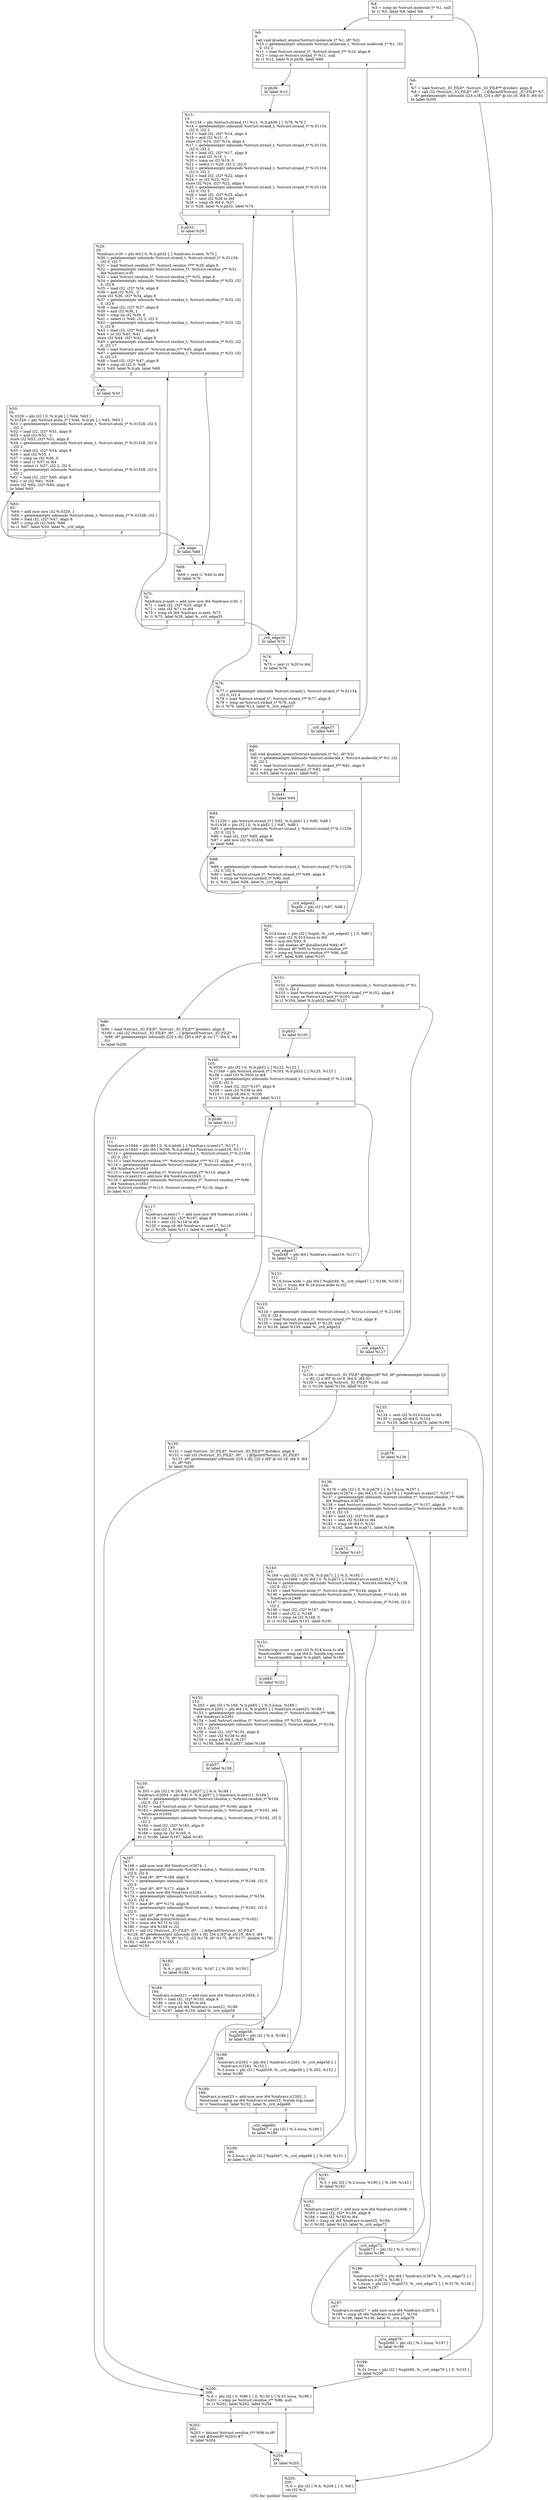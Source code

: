 digraph "CFG for 'putdist' function" {
	label="CFG for 'putdist' function";

	Node0x14fb5b0 [shape=record,label="{%4:\l  %5 = icmp ne %struct.molecule_t* %1, null\l  br i1 %5, label %9, label %6\l|{<s0>T|<s1>F}}"];
	Node0x14fb5b0:s0 -> Node0x14fb6c0;
	Node0x14fb5b0:s1 -> Node0x14fb710;
	Node0x14fb710 [shape=record,label="{%6:\l6:                                                \l  %7 = load %struct._IO_FILE*, %struct._IO_FILE** @stderr, align 8\l  %8 = call i32 (%struct._IO_FILE*, i8*, ...) @fprintf(%struct._IO_FILE* %7,\l... i8* getelementptr inbounds ([24 x i8], [24 x i8]* @.str.16, i64 0, i64 0))\l  br label %205\l}"];
	Node0x14fb710 -> Node0x14fb600;
	Node0x14fb6c0 [shape=record,label="{%9:\l9:                                                \l  call void @select_atoms(%struct.molecule_t* %1, i8* %2)\l  %10 = getelementptr inbounds %struct.molecule_t, %struct.molecule_t* %1, i32\l... 0, i32 2\l  %11 = load %struct.strand_t*, %struct.strand_t** %10, align 8\l  %12 = icmp ne %struct.strand_t* %11, null\l  br i1 %12, label %.lr.ph36, label %80\l|{<s0>T|<s1>F}}"];
	Node0x14fb6c0:s0 -> Node0x14fd6a0;
	Node0x14fb6c0:s1 -> Node0x14fd860;
	Node0x14fd6a0 [shape=record,label="{.lr.ph36:                                         \l  br label %13\l}"];
	Node0x14fd6a0 -> Node0x14fd940;
	Node0x14fd940 [shape=record,label="{%13:\l13:                                               \l  %.01134 = phi %struct.strand_t* [ %11, %.lr.ph36 ], [ %78, %76 ]\l  %14 = getelementptr inbounds %struct.strand_t, %struct.strand_t* %.01134,\l... i32 0, i32 2\l  %15 = load i32, i32* %14, align 4\l  %16 = and i32 %15, -3\l  store i32 %16, i32* %14, align 4\l  %17 = getelementptr inbounds %struct.strand_t, %struct.strand_t* %.01134,\l... i32 0, i32 2\l  %18 = load i32, i32* %17, align 4\l  %19 = and i32 %18, 1\l  %20 = icmp ne i32 %19, 0\l  %21 = select i1 %20, i32 2, i32 0\l  %22 = getelementptr inbounds %struct.strand_t, %struct.strand_t* %.01134,\l... i32 0, i32 2\l  %23 = load i32, i32* %22, align 4\l  %24 = or i32 %23, %21\l  store i32 %24, i32* %22, align 4\l  %25 = getelementptr inbounds %struct.strand_t, %struct.strand_t* %.01134,\l... i32 0, i32 5\l  %26 = load i32, i32* %25, align 8\l  %27 = sext i32 %26 to i64\l  %28 = icmp slt i64 0, %27\l  br i1 %28, label %.lr.ph32, label %74\l|{<s0>T|<s1>F}}"];
	Node0x14fd940:s0 -> Node0x14fe270;
	Node0x14fd940:s1 -> Node0x14fe350;
	Node0x14fe270 [shape=record,label="{.lr.ph32:                                         \l  br label %29\l}"];
	Node0x14fe270 -> Node0x14fe430;
	Node0x14fe430 [shape=record,label="{%29:\l29:                                               \l  %indvars.iv30 = phi i64 [ 0, %.lr.ph32 ], [ %indvars.iv.next, %70 ]\l  %30 = getelementptr inbounds %struct.strand_t, %struct.strand_t* %.01134,\l... i32 0, i32 7\l  %31 = load %struct.residue_t**, %struct.residue_t*** %30, align 8\l  %32 = getelementptr inbounds %struct.residue_t*, %struct.residue_t** %31,\l... i64 %indvars.iv30\l  %33 = load %struct.residue_t*, %struct.residue_t** %32, align 8\l  %34 = getelementptr inbounds %struct.residue_t, %struct.residue_t* %33, i32\l... 0, i32 6\l  %35 = load i32, i32* %34, align 8\l  %36 = and i32 %35, -3\l  store i32 %36, i32* %34, align 8\l  %37 = getelementptr inbounds %struct.residue_t, %struct.residue_t* %33, i32\l... 0, i32 6\l  %38 = load i32, i32* %37, align 8\l  %39 = and i32 %38, 1\l  %40 = icmp ne i32 %39, 0\l  %41 = select i1 %40, i32 2, i32 0\l  %42 = getelementptr inbounds %struct.residue_t, %struct.residue_t* %33, i32\l... 0, i32 6\l  %43 = load i32, i32* %42, align 8\l  %44 = or i32 %43, %41\l  store i32 %44, i32* %42, align 8\l  %45 = getelementptr inbounds %struct.residue_t, %struct.residue_t* %33, i32\l... 0, i32 17\l  %46 = load %struct.atom_t*, %struct.atom_t** %45, align 8\l  %47 = getelementptr inbounds %struct.residue_t, %struct.residue_t* %33, i32\l... 0, i32 15\l  %48 = load i32, i32* %47, align 8\l  %49 = icmp slt i32 0, %48\l  br i1 %49, label %.lr.ph, label %68\l|{<s0>T|<s1>F}}"];
	Node0x14fe430:s0 -> Node0x14ff100;
	Node0x14fe430:s1 -> Node0x14ff1b0;
	Node0x14ff100 [shape=record,label="{.lr.ph:                                           \l  br label %50\l}"];
	Node0x14ff100 -> Node0x14ff290;
	Node0x14ff290 [shape=record,label="{%50:\l50:                                               \l  %.0329 = phi i32 [ 0, %.lr.ph ], [ %64, %63 ]\l  %.01528 = phi %struct.atom_t* [ %46, %.lr.ph ], [ %65, %63 ]\l  %51 = getelementptr inbounds %struct.atom_t, %struct.atom_t* %.01528, i32 0,\l... i32 2\l  %52 = load i32, i32* %51, align 8\l  %53 = and i32 %52, -3\l  store i32 %53, i32* %51, align 8\l  %54 = getelementptr inbounds %struct.atom_t, %struct.atom_t* %.01528, i32 0,\l... i32 2\l  %55 = load i32, i32* %54, align 8\l  %56 = and i32 %55, 1\l  %57 = icmp ne i32 %56, 0\l  %58 = zext i1 %57 to i64\l  %59 = select i1 %57, i32 2, i32 0\l  %60 = getelementptr inbounds %struct.atom_t, %struct.atom_t* %.01528, i32 0,\l... i32 2\l  %61 = load i32, i32* %60, align 8\l  %62 = or i32 %61, %59\l  store i32 %62, i32* %60, align 8\l  br label %63\l}"];
	Node0x14ff290 -> Node0x14ff310;
	Node0x14ff310 [shape=record,label="{%63:\l63:                                               \l  %64 = add nuw nsw i32 %.0329, 1\l  %65 = getelementptr inbounds %struct.atom_t, %struct.atom_t* %.01528, i32 1\l  %66 = load i32, i32* %47, align 8\l  %67 = icmp slt i32 %64, %66\l  br i1 %67, label %50, label %._crit_edge\l|{<s0>T|<s1>F}}"];
	Node0x14ff310:s0 -> Node0x14ff290;
	Node0x14ff310:s1 -> Node0x14ffde0;
	Node0x14ffde0 [shape=record,label="{._crit_edge:                                      \l  br label %68\l}"];
	Node0x14ffde0 -> Node0x14ff1b0;
	Node0x14ff1b0 [shape=record,label="{%68:\l68:                                               \l  %69 = zext i1 %40 to i64\l  br label %70\l}"];
	Node0x14ff1b0 -> Node0x14fe540;
	Node0x14fe540 [shape=record,label="{%70:\l70:                                               \l  %indvars.iv.next = add nuw nsw i64 %indvars.iv30, 1\l  %71 = load i32, i32* %25, align 8\l  %72 = sext i32 %71 to i64\l  %73 = icmp slt i64 %indvars.iv.next, %72\l  br i1 %73, label %29, label %._crit_edge33\l|{<s0>T|<s1>F}}"];
	Node0x14fe540:s0 -> Node0x14fe430;
	Node0x14fe540:s1 -> Node0x1500120;
	Node0x1500120 [shape=record,label="{._crit_edge33:                                    \l  br label %74\l}"];
	Node0x1500120 -> Node0x14fe350;
	Node0x14fe350 [shape=record,label="{%74:\l74:                                               \l  %75 = zext i1 %20 to i64\l  br label %76\l}"];
	Node0x14fe350 -> Node0x14fd9c0;
	Node0x14fd9c0 [shape=record,label="{%76:\l76:                                               \l  %77 = getelementptr inbounds %struct.strand_t, %struct.strand_t* %.01134,\l... i32 0, i32 4\l  %78 = load %struct.strand_t*, %struct.strand_t** %77, align 8\l  %79 = icmp ne %struct.strand_t* %78, null\l  br i1 %79, label %13, label %._crit_edge37\l|{<s0>T|<s1>F}}"];
	Node0x14fd9c0:s0 -> Node0x14fd940;
	Node0x14fd9c0:s1 -> Node0x1500490;
	Node0x1500490 [shape=record,label="{._crit_edge37:                                    \l  br label %80\l}"];
	Node0x1500490 -> Node0x14fd860;
	Node0x14fd860 [shape=record,label="{%80:\l80:                                               \l  call void @select_atoms(%struct.molecule_t* %1, i8* %3)\l  %81 = getelementptr inbounds %struct.molecule_t, %struct.molecule_t* %1, i32\l... 0, i32 2\l  %82 = load %struct.strand_t*, %struct.strand_t** %81, align 8\l  %83 = icmp ne %struct.strand_t* %82, null\l  br i1 %83, label %.lr.ph41, label %92\l|{<s0>T|<s1>F}}"];
	Node0x14fd860:s0 -> Node0x1500870;
	Node0x14fd860:s1 -> Node0x1500920;
	Node0x1500870 [shape=record,label="{.lr.ph41:                                         \l  br label %84\l}"];
	Node0x1500870 -> Node0x1500a00;
	Node0x1500a00 [shape=record,label="{%84:\l84:                                               \l  %.11239 = phi %struct.strand_t* [ %82, %.lr.ph41 ], [ %90, %88 ]\l  %.01438 = phi i32 [ 0, %.lr.ph41 ], [ %87, %88 ]\l  %85 = getelementptr inbounds %struct.strand_t, %struct.strand_t* %.11239,\l... i32 0, i32 5\l  %86 = load i32, i32* %85, align 8\l  %87 = add nsw i32 %.01438, %86\l  br label %88\l}"];
	Node0x1500a00 -> Node0x1500a80;
	Node0x1500a80 [shape=record,label="{%88:\l88:                                               \l  %89 = getelementptr inbounds %struct.strand_t, %struct.strand_t* %.11239,\l... i32 0, i32 4\l  %90 = load %struct.strand_t*, %struct.strand_t** %89, align 8\l  %91 = icmp ne %struct.strand_t* %90, null\l  br i1 %91, label %84, label %._crit_edge42\l|{<s0>T|<s1>F}}"];
	Node0x1500a80:s0 -> Node0x1500a00;
	Node0x1500a80:s1 -> Node0x1501050;
	Node0x1501050 [shape=record,label="{._crit_edge42:                                    \l  %split = phi i32 [ %87, %88 ]\l  br label %92\l}"];
	Node0x1501050 -> Node0x1500920;
	Node0x1500920 [shape=record,label="{%92:\l92:                                               \l  %.014.lcssa = phi i32 [ %split, %._crit_edge42 ], [ 0, %80 ]\l  %93 = sext i32 %.014.lcssa to i64\l  %94 = mul i64 %93, 8\l  %95 = call noalias i8* @malloc(i64 %94) #7\l  %96 = bitcast i8* %95 to %struct.residue_t**\l  %97 = icmp eq %struct.residue_t** %96, null\l  br i1 %97, label %98, label %101\l|{<s0>T|<s1>F}}"];
	Node0x1500920:s0 -> Node0x1501580;
	Node0x1500920:s1 -> Node0x15015d0;
	Node0x1501580 [shape=record,label="{%98:\l98:                                               \l  %99 = load %struct._IO_FILE*, %struct._IO_FILE** @stderr, align 8\l  %100 = call i32 (%struct._IO_FILE*, i8*, ...) @fprintf(%struct._IO_FILE*\l... %99, i8* getelementptr inbounds ([20 x i8], [20 x i8]* @.str.17, i64 0, i64\l... 0))\l  br label %200\l}"];
	Node0x1501580 -> Node0x1501880;
	Node0x15015d0 [shape=record,label="{%101:\l101:                                              \l  %102 = getelementptr inbounds %struct.molecule_t, %struct.molecule_t* %1,\l... i32 0, i32 2\l  %103 = load %struct.strand_t*, %struct.strand_t** %102, align 8\l  %104 = icmp ne %struct.strand_t* %103, null\l  br i1 %104, label %.lr.ph52, label %127\l|{<s0>T|<s1>F}}"];
	Node0x15015d0:s0 -> Node0x1501aa0;
	Node0x15015d0:s1 -> Node0x1501b80;
	Node0x1501aa0 [shape=record,label="{.lr.ph52:                                         \l  br label %105\l}"];
	Node0x1501aa0 -> Node0x1501c60;
	Node0x1501c60 [shape=record,label="{%105:\l105:                                              \l  %.0550 = phi i32 [ 0, %.lr.ph52 ], [ %122, %123 ]\l  %.21349 = phi %struct.strand_t* [ %103, %.lr.ph52 ], [ %125, %123 ]\l  %106 = sext i32 %.0550 to i64\l  %107 = getelementptr inbounds %struct.strand_t, %struct.strand_t* %.21349,\l... i32 0, i32 5\l  %108 = load i32, i32* %107, align 8\l  %109 = sext i32 %108 to i64\l  %110 = icmp slt i64 0, %109\l  br i1 %110, label %.lr.ph46, label %121\l|{<s0>T|<s1>F}}"];
	Node0x1501c60:s0 -> Node0x15020f0;
	Node0x1501c60:s1 -> Node0x15021d0;
	Node0x15020f0 [shape=record,label="{.lr.ph46:                                         \l  br label %111\l}"];
	Node0x15020f0 -> Node0x15022b0;
	Node0x15022b0 [shape=record,label="{%111:\l111:                                              \l  %indvars.iv1644 = phi i64 [ 0, %.lr.ph46 ], [ %indvars.iv.next17, %117 ]\l  %indvars.iv1843 = phi i64 [ %106, %.lr.ph46 ], [ %indvars.iv.next19, %117 ]\l  %112 = getelementptr inbounds %struct.strand_t, %struct.strand_t* %.21349,\l... i32 0, i32 7\l  %113 = load %struct.residue_t**, %struct.residue_t*** %112, align 8\l  %114 = getelementptr inbounds %struct.residue_t*, %struct.residue_t** %113,\l... i64 %indvars.iv1644\l  %115 = load %struct.residue_t*, %struct.residue_t** %114, align 8\l  %indvars.iv.next19 = add nsw i64 %indvars.iv1843, 1\l  %116 = getelementptr inbounds %struct.residue_t*, %struct.residue_t** %96,\l... i64 %indvars.iv1843\l  store %struct.residue_t* %115, %struct.residue_t** %116, align 8\l  br label %117\l}"];
	Node0x15022b0 -> Node0x1502410;
	Node0x1502410 [shape=record,label="{%117:\l117:                                              \l  %indvars.iv.next17 = add nuw nsw i64 %indvars.iv1644, 1\l  %118 = load i32, i32* %107, align 8\l  %119 = sext i32 %118 to i64\l  %120 = icmp slt i64 %indvars.iv.next17, %119\l  br i1 %120, label %111, label %._crit_edge47\l|{<s0>T|<s1>F}}"];
	Node0x1502410:s0 -> Node0x15022b0;
	Node0x1502410:s1 -> Node0x1500c40;
	Node0x1500c40 [shape=record,label="{._crit_edge47:                                    \l  %split48 = phi i64 [ %indvars.iv.next19, %117 ]\l  br label %121\l}"];
	Node0x1500c40 -> Node0x15021d0;
	Node0x15021d0 [shape=record,label="{%121:\l121:                                              \l  %.16.lcssa.wide = phi i64 [ %split48, %._crit_edge47 ], [ %106, %105 ]\l  %122 = trunc i64 %.16.lcssa.wide to i32\l  br label %123\l}"];
	Node0x15021d0 -> Node0x1501ce0;
	Node0x1501ce0 [shape=record,label="{%123:\l123:                                              \l  %124 = getelementptr inbounds %struct.strand_t, %struct.strand_t* %.21349,\l... i32 0, i32 4\l  %125 = load %struct.strand_t*, %struct.strand_t** %124, align 8\l  %126 = icmp ne %struct.strand_t* %125, null\l  br i1 %126, label %105, label %._crit_edge53\l|{<s0>T|<s1>F}}"];
	Node0x1501ce0:s0 -> Node0x1501c60;
	Node0x1501ce0:s1 -> Node0x1503170;
	Node0x1503170 [shape=record,label="{._crit_edge53:                                    \l  br label %127\l}"];
	Node0x1503170 -> Node0x1501b80;
	Node0x1501b80 [shape=record,label="{%127:\l127:                                              \l  %128 = call %struct._IO_FILE* @fopen(i8* %0, i8* getelementptr inbounds ([2\l... x i8], [2 x i8]* @.str.9, i64 0, i64 0))\l  %129 = icmp eq %struct._IO_FILE* %128, null\l  br i1 %129, label %130, label %133\l|{<s0>T|<s1>F}}"];
	Node0x1501b80:s0 -> Node0x1503c20;
	Node0x1501b80:s1 -> Node0x1503c70;
	Node0x1503c20 [shape=record,label="{%130:\l130:                                              \l  %131 = load %struct._IO_FILE*, %struct._IO_FILE** @stderr, align 8\l  %132 = call i32 (%struct._IO_FILE*, i8*, ...) @fprintf(%struct._IO_FILE*\l... %131, i8* getelementptr inbounds ([25 x i8], [25 x i8]* @.str.18, i64 0, i64\l... 0), i8* %0)\l  br label %200\l}"];
	Node0x1503c20 -> Node0x1501880;
	Node0x1503c70 [shape=record,label="{%133:\l133:                                              \l  %134 = sext i32 %.014.lcssa to i64\l  %135 = icmp slt i64 0, %134\l  br i1 %135, label %.lr.ph78, label %199\l|{<s0>T|<s1>F}}"];
	Node0x1503c70:s0 -> Node0x1504060;
	Node0x1503c70:s1 -> Node0x1504110;
	Node0x1504060 [shape=record,label="{.lr.ph78:                                         \l  br label %136\l}"];
	Node0x1504060 -> Node0x15041f0;
	Node0x15041f0 [shape=record,label="{%136:\l136:                                              \l  %.0176 = phi i32 [ 0, %.lr.ph78 ], [ %.1.lcssa, %197 ]\l  %indvars.iv2674 = phi i64 [ 0, %.lr.ph78 ], [ %indvars.iv.next27, %197 ]\l  %137 = getelementptr inbounds %struct.residue_t*, %struct.residue_t** %96,\l... i64 %indvars.iv2674\l  %138 = load %struct.residue_t*, %struct.residue_t** %137, align 8\l  %139 = getelementptr inbounds %struct.residue_t, %struct.residue_t* %138,\l... i32 0, i32 15\l  %140 = load i32, i32* %139, align 8\l  %141 = sext i32 %140 to i64\l  %142 = icmp slt i64 0, %141\l  br i1 %142, label %.lr.ph71, label %196\l|{<s0>T|<s1>F}}"];
	Node0x15041f0:s0 -> Node0x1504770;
	Node0x15041f0:s1 -> Node0x1504850;
	Node0x1504770 [shape=record,label="{.lr.ph71:                                         \l  br label %143\l}"];
	Node0x1504770 -> Node0x1504930;
	Node0x1504930 [shape=record,label="{%143:\l143:                                              \l  %.169 = phi i32 [ %.0176, %.lr.ph71 ], [ %.5, %192 ]\l  %indvars.iv2468 = phi i64 [ 0, %.lr.ph71 ], [ %indvars.iv.next25, %192 ]\l  %144 = getelementptr inbounds %struct.residue_t, %struct.residue_t* %138,\l... i32 0, i32 17\l  %145 = load %struct.atom_t*, %struct.atom_t** %144, align 8\l  %146 = getelementptr inbounds %struct.atom_t, %struct.atom_t* %145, i64\l... %indvars.iv2468\l  %147 = getelementptr inbounds %struct.atom_t, %struct.atom_t* %146, i32 0,\l... i32 2\l  %148 = load i32, i32* %147, align 8\l  %149 = and i32 2, %148\l  %150 = icmp ne i32 %149, 0\l  br i1 %150, label %151, label %191\l|{<s0>T|<s1>F}}"];
	Node0x1504930:s0 -> Node0x1505050;
	Node0x1504930:s1 -> Node0x15050a0;
	Node0x1505050 [shape=record,label="{%151:\l151:                                              \l  %wide.trip.count = zext i32 %.014.lcssa to i64\l  %exitcond60 = icmp ne i64 0, %wide.trip.count\l  br i1 %exitcond60, label %.lr.ph65, label %190\l|{<s0>T|<s1>F}}"];
	Node0x1505050:s0 -> Node0x15052b0;
	Node0x1505050:s1 -> Node0x1505390;
	Node0x15052b0 [shape=record,label="{.lr.ph65:                                         \l  br label %152\l}"];
	Node0x15052b0 -> Node0x1505470;
	Node0x1505470 [shape=record,label="{%152:\l152:                                              \l  %.263 = phi i32 [ %.169, %.lr.ph65 ], [ %.3.lcssa, %189 ]\l  %indvars.iv2261 = phi i64 [ 0, %.lr.ph65 ], [ %indvars.iv.next23, %189 ]\l  %153 = getelementptr inbounds %struct.residue_t*, %struct.residue_t** %96,\l... i64 %indvars.iv2261\l  %154 = load %struct.residue_t*, %struct.residue_t** %153, align 8\l  %155 = getelementptr inbounds %struct.residue_t, %struct.residue_t* %154,\l... i32 0, i32 15\l  %156 = load i32, i32* %155, align 8\l  %157 = sext i32 %156 to i64\l  %158 = icmp slt i64 0, %157\l  br i1 %158, label %.lr.ph57, label %188\l|{<s0>T|<s1>F}}"];
	Node0x1505470:s0 -> Node0x1505af0;
	Node0x1505470:s1 -> Node0x1505bd0;
	Node0x1505af0 [shape=record,label="{.lr.ph57:                                         \l  br label %159\l}"];
	Node0x1505af0 -> Node0x1505cf0;
	Node0x1505cf0 [shape=record,label="{%159:\l159:                                              \l  %.355 = phi i32 [ %.263, %.lr.ph57 ], [ %.4, %184 ]\l  %indvars.iv2054 = phi i64 [ 0, %.lr.ph57 ], [ %indvars.iv.next21, %184 ]\l  %160 = getelementptr inbounds %struct.residue_t, %struct.residue_t* %154,\l... i32 0, i32 17\l  %161 = load %struct.atom_t*, %struct.atom_t** %160, align 8\l  %162 = getelementptr inbounds %struct.atom_t, %struct.atom_t* %161, i64\l... %indvars.iv2054\l  %163 = getelementptr inbounds %struct.atom_t, %struct.atom_t* %162, i32 0,\l... i32 2\l  %164 = load i32, i32* %163, align 8\l  %165 = and i32 1, %164\l  %166 = icmp ne i32 %165, 0\l  br i1 %166, label %167, label %183\l|{<s0>T|<s1>F}}"];
	Node0x1505cf0:s0 -> Node0x1506450;
	Node0x1505cf0:s1 -> Node0x15064e0;
	Node0x1506450 [shape=record,label="{%167:\l167:                                              \l  %168 = add nuw nsw i64 %indvars.iv2674, 1\l  %169 = getelementptr inbounds %struct.residue_t, %struct.residue_t* %138,\l... i32 0, i32 4\l  %170 = load i8*, i8** %169, align 8\l  %171 = getelementptr inbounds %struct.atom_t, %struct.atom_t* %146, i32 0,\l... i32 0\l  %172 = load i8*, i8** %171, align 8\l  %173 = add nuw nsw i64 %indvars.iv2261, 1\l  %174 = getelementptr inbounds %struct.residue_t, %struct.residue_t* %154,\l... i32 0, i32 4\l  %175 = load i8*, i8** %174, align 8\l  %176 = getelementptr inbounds %struct.atom_t, %struct.atom_t* %162, i32 0,\l... i32 0\l  %177 = load i8*, i8** %176, align 8\l  %178 = call double @dist(%struct.atom_t* %146, %struct.atom_t* %162)\l  %179 = trunc i64 %173 to i32\l  %180 = trunc i64 %168 to i32\l  %181 = call i32 (%struct._IO_FILE*, i8*, ...) @fprintf(%struct._IO_FILE*\l... %128, i8* getelementptr inbounds ([34 x i8], [34 x i8]* @.str.19, i64 0, i64\l... 0), i32 %180, i8* %170, i8* %172, i32 %179, i8* %175, i8* %177, double %178)\l  %182 = add nsw i32 %.355, 1\l  br label %183\l}"];
	Node0x1506450 -> Node0x15064e0;
	Node0x15064e0 [shape=record,label="{%183:\l183:                                              \l  %.4 = phi i32 [ %182, %167 ], [ %.355, %159 ]\l  br label %184\l}"];
	Node0x15064e0 -> Node0x1505e30;
	Node0x1505e30 [shape=record,label="{%184:\l184:                                              \l  %indvars.iv.next21 = add nuw nsw i64 %indvars.iv2054, 1\l  %185 = load i32, i32* %155, align 8\l  %186 = sext i32 %185 to i64\l  %187 = icmp slt i64 %indvars.iv.next21, %186\l  br i1 %187, label %159, label %._crit_edge58\l|{<s0>T|<s1>F}}"];
	Node0x1505e30:s0 -> Node0x1505cf0;
	Node0x1505e30:s1 -> Node0x1507400;
	Node0x1507400 [shape=record,label="{._crit_edge58:                                    \l  %split59 = phi i32 [ %.4, %184 ]\l  br label %188\l}"];
	Node0x1507400 -> Node0x1505bd0;
	Node0x1505bd0 [shape=record,label="{%188:\l188:                                              \l  %indvars.iv2262 = phi i64 [ %indvars.iv2261, %._crit_edge58 ], [\l... %indvars.iv2261, %152 ]\l  %.3.lcssa = phi i32 [ %split59, %._crit_edge58 ], [ %.263, %152 ]\l  br label %189\l}"];
	Node0x1505bd0 -> Node0x1505580;
	Node0x1505580 [shape=record,label="{%189:\l189:                                              \l  %indvars.iv.next23 = add nuw nsw i64 %indvars.iv2262, 1\l  %exitcond = icmp ne i64 %indvars.iv.next23, %wide.trip.count\l  br i1 %exitcond, label %152, label %._crit_edge66\l|{<s0>T|<s1>F}}"];
	Node0x1505580:s0 -> Node0x1505470;
	Node0x1505580:s1 -> Node0x1507d70;
	Node0x1507d70 [shape=record,label="{._crit_edge66:                                    \l  %split67 = phi i32 [ %.3.lcssa, %189 ]\l  br label %190\l}"];
	Node0x1507d70 -> Node0x1505390;
	Node0x1505390 [shape=record,label="{%190:\l190:                                              \l  %.2.lcssa = phi i32 [ %split67, %._crit_edge66 ], [ %.169, %151 ]\l  br label %191\l}"];
	Node0x1505390 -> Node0x15050a0;
	Node0x15050a0 [shape=record,label="{%191:\l191:                                              \l  %.5 = phi i32 [ %.2.lcssa, %190 ], [ %.169, %143 ]\l  br label %192\l}"];
	Node0x15050a0 -> Node0x1504a30;
	Node0x1504a30 [shape=record,label="{%192:\l192:                                              \l  %indvars.iv.next25 = add nuw nsw i64 %indvars.iv2468, 1\l  %193 = load i32, i32* %139, align 8\l  %194 = sext i32 %193 to i64\l  %195 = icmp slt i64 %indvars.iv.next25, %194\l  br i1 %195, label %143, label %._crit_edge72\l|{<s0>T|<s1>F}}"];
	Node0x1504a30:s0 -> Node0x1504930;
	Node0x1504a30:s1 -> Node0x1508150;
	Node0x1508150 [shape=record,label="{._crit_edge72:                                    \l  %split73 = phi i32 [ %.5, %192 ]\l  br label %196\l}"];
	Node0x1508150 -> Node0x1504850;
	Node0x1504850 [shape=record,label="{%196:\l196:                                              \l  %indvars.iv2675 = phi i64 [ %indvars.iv2674, %._crit_edge72 ], [\l... %indvars.iv2674, %136 ]\l  %.1.lcssa = phi i32 [ %split73, %._crit_edge72 ], [ %.0176, %136 ]\l  br label %197\l}"];
	Node0x1504850 -> Node0x15042a0;
	Node0x15042a0 [shape=record,label="{%197:\l197:                                              \l  %indvars.iv.next27 = add nuw nsw i64 %indvars.iv2675, 1\l  %198 = icmp slt i64 %indvars.iv.next27, %134\l  br i1 %198, label %136, label %._crit_edge79\l|{<s0>T|<s1>F}}"];
	Node0x15042a0:s0 -> Node0x15041f0;
	Node0x15042a0:s1 -> Node0x15085f0;
	Node0x15085f0 [shape=record,label="{._crit_edge79:                                    \l  %split80 = phi i32 [ %.1.lcssa, %197 ]\l  br label %199\l}"];
	Node0x15085f0 -> Node0x1504110;
	Node0x1504110 [shape=record,label="{%199:\l199:                                              \l  %.01.lcssa = phi i32 [ %split80, %._crit_edge79 ], [ 0, %133 ]\l  br label %200\l}"];
	Node0x1504110 -> Node0x1501880;
	Node0x1501880 [shape=record,label="{%200:\l200:                                              \l  %.6 = phi i32 [ 0, %98 ], [ 0, %130 ], [ %.01.lcssa, %199 ]\l  %201 = icmp ne %struct.residue_t** %96, null\l  br i1 %201, label %202, label %204\l|{<s0>T|<s1>F}}"];
	Node0x1501880:s0 -> Node0x1508950;
	Node0x1501880:s1 -> Node0x15089a0;
	Node0x1508950 [shape=record,label="{%202:\l202:                                              \l  %203 = bitcast %struct.residue_t** %96 to i8*\l  call void @free(i8* %203) #7\l  br label %204\l}"];
	Node0x1508950 -> Node0x15089a0;
	Node0x15089a0 [shape=record,label="{%204:\l204:                                              \l  br label %205\l}"];
	Node0x15089a0 -> Node0x14fb600;
	Node0x14fb600 [shape=record,label="{%205:\l205:                                              \l  %.0 = phi i32 [ %.6, %204 ], [ 0, %6 ]\l  ret i32 %.0\l}"];
}
